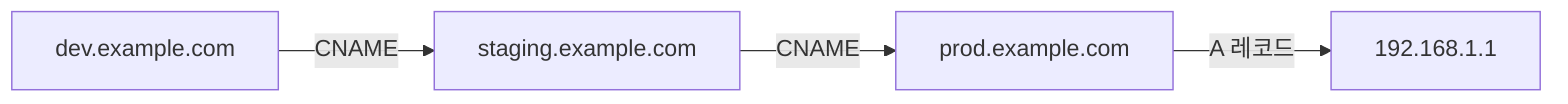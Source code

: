 graph LR
  A[dev.example.com] -->|CNAME| B[staging.example.com]
  B -->|CNAME| C[prod.example.com]
  C -->|A 레코드| D[192.168.1.1]